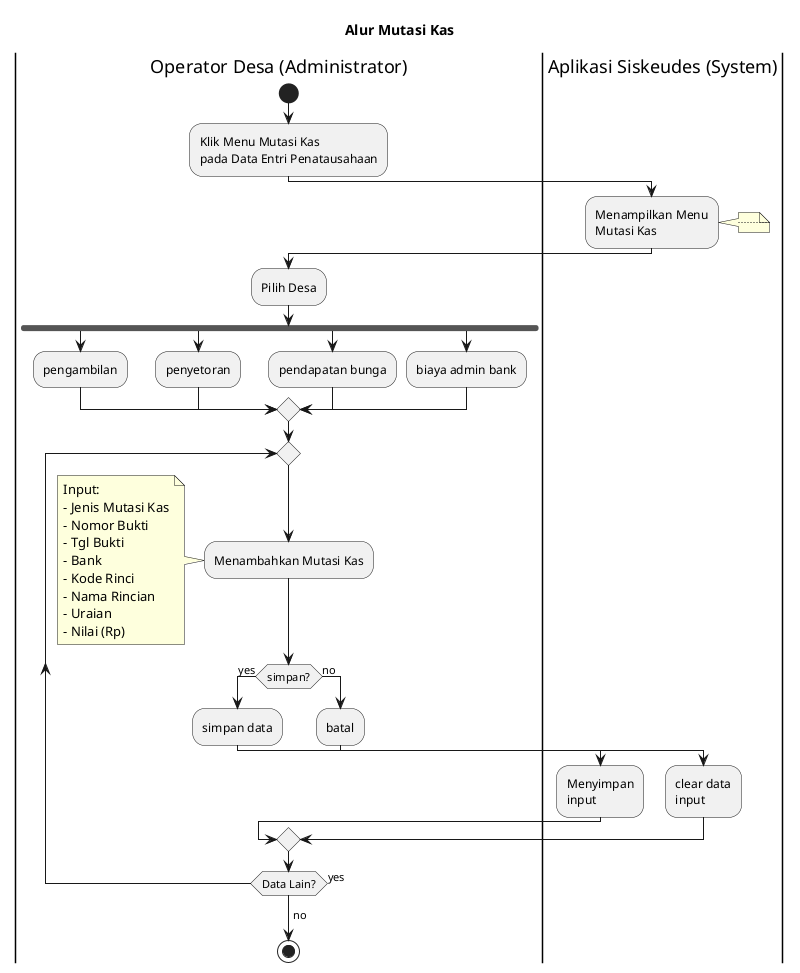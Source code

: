 @startuml
title: "Alur Mutasi Kas"
|Operator Desa (Administrator)|
start
:Klik Menu Mutasi Kas
pada Data Entri Penatausahaan;
|Aplikasi Siskeudes (System)|
:Menampilkan Menu
Mutasi Kas;
note right
        ....
end note
|Operator Desa (Administrator)|
 :Pilih Desa;
fork
        :pengambilan;
fork again
        :penyetoran;
fork again
        :pendapatan bunga;
fork again
        :biaya admin bank;
        endmerge
        |Operator Desa (Administrator)|
               repeat
                :Menambahkan Mutasi Kas;
                note left
                        Input:
                        - Jenis Mutasi Kas
                        - Nomor Bukti
                        - Tgl Bukti
                        - Bank
                        - Kode Rinci
                        - Nama Rincian
                        - Uraian
                        - Nilai (Rp)
                end note
                if (simpan?) then (yes)
                        :simpan data;
                        |Aplikasi Siskeudes (System)|
                        :Menyimpan
                        input;

                else (no)
                        |Operator Desa (Administrator)|
                        :batal;
                        |Aplikasi Siskeudes (System)|
                        :clear data
                        input;
                endif
                |Operator Desa (Administrator)|
        repeat while (Data Lain?) is (yes)
        ->no;

        stop
        @enduml
